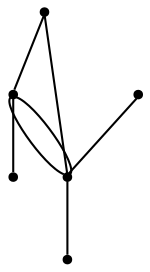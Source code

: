 graph {
  node [shape=point,comment="{\"directed\":false,\"doi\":\"10.4230/LIPIcs.GD.2024.7\",\"figure\":\"7 (1)\"}"]

  v0 [pos="1115.441650375956,1878.6282247676677"]
  v1 [pos="1015.1305584039662,2214.9235679598287"]
  v2 [pos="959.490335424416,1892.5454990019716"]
  v3 [pos="868.0359448429315,2060.0138759782426"]
  v4 [pos="776.6815904605577,1963.8063275964873"]
  v5 [pos="762.1484230316983,2137.6500537039383"]

  v0 -- v1 [id="-1",pos="1115.441650375956,1878.6282247676677 1118.5039155123725,1892.7161492041027 1118.5039155123725,1892.7161492041027 1118.5039155123725,1892.7161492041027 1121.5713955046867,1906.8043279627464 1127.698088034843,1934.9803039967205 1124.6306080425288,1965.9355131288885 1121.567198181647,1996.8908494221614 1109.3013483438228,2030.621222497182 1102.4702686926548,2063.0890129664213 1095.6393162330942,2095.5526071192144 1094.2430067685825,2126.75374582733 1080.589242112326,2151.8463194013384 1066.939674779109,2176.9430892917926 1041.0367223855792,2195.931166887036 1028.0831475272946,2205.4274310039846 1015.1305584039662,2214.9235679598287 1015.1305584039662,2214.9235679598287 1015.1305584039662,2214.9235679598287"]
  v3 -- v0 [id="-2",pos="868.0359448429315,2060.0138759782426 1115.441650375956,1878.6282247676677 1115.441650375956,1878.6282247676677 1115.441650375956,1878.6282247676677"]
  v1 -- v3 [id="-3",pos="1015.1305584039662,2214.9235679598287 868.0359448429315,2060.0138759782426 868.0359448429315,2060.0138759782426 868.0359448429315,2060.0138759782426"]
  v3 -- v4 [id="-5",pos="868.0359448429315,2060.0138759782426 776.6815904605577,1963.8063275964873 776.6815904605577,1963.8063275964873 776.6815904605577,1963.8063275964873"]
  v1 -- v2 [id="-6",pos="1015.1305584039662,2214.9235679598287 959.490335424416,1892.5454990019716 959.490335424416,1892.5454990019716 959.490335424416,1892.5454990019716"]
  v5 -- v3 [id="-8",pos="762.1484230316983,2137.6500537039383 868.0359448429315,2060.0138759782426 868.0359448429315,2060.0138759782426 868.0359448429315,2060.0138759782426"]
  v1 -- v3 [id="-10",pos="1015.1305584039662,2214.9235679598287 976.8524031882696,1980.2360509319133 976.8524031882696,1980.2360509319133 976.8524031882696,1980.2360509319133 868.0359448429315,2060.0138759782426 868.0359448429315,2060.0138759782426 868.0359448429315,2060.0138759782426"]
}